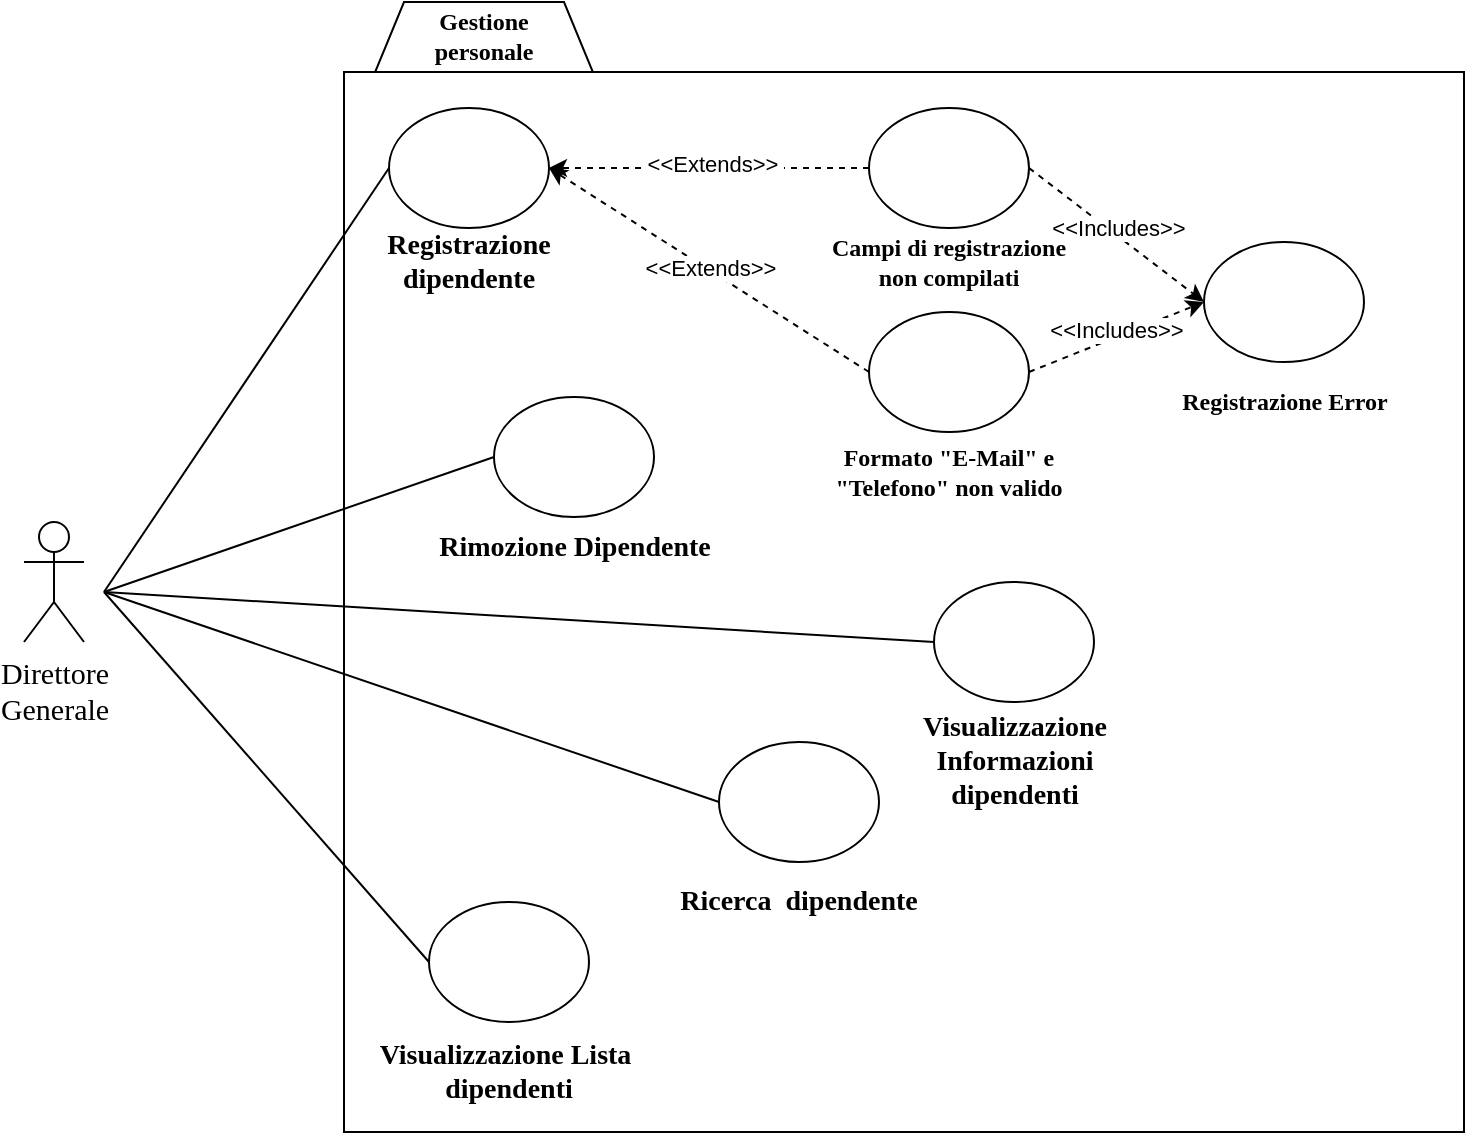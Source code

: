 <mxfile version="13.10.4" type="github">
  <diagram id="VMwvuHMHmn4qF0MscLtu" name="Page-1">
    <mxGraphModel dx="2374" dy="1144" grid="1" gridSize="10" guides="1" tooltips="1" connect="1" arrows="1" fold="1" page="1" pageScale="1" pageWidth="827" pageHeight="1169" math="0" shadow="0">
      <root>
        <mxCell id="0" />
        <mxCell id="1" parent="0" />
        <mxCell id="gUlx6FJKL10JjqpR3l20-1" value="" style="shape=hexagon;perimeter=hexagonPerimeter2;whiteSpace=wrap;html=1;fixedSize=1;" parent="1" vertex="1">
          <mxGeometry x="210" y="70" width="120" height="97" as="geometry" />
        </mxCell>
        <mxCell id="gUlx6FJKL10JjqpR3l20-3" value="" style="rounded=0;whiteSpace=wrap;html=1;" parent="1" vertex="1">
          <mxGeometry x="200" y="105" width="560" height="530" as="geometry" />
        </mxCell>
        <mxCell id="gUlx6FJKL10JjqpR3l20-6" value="&lt;div&gt;&lt;font face=&quot;Times New Roman&quot;&gt;&lt;span style=&quot;font-size: 14px&quot;&gt;&lt;b&gt;Ricerca &amp;nbsp;dipendente&lt;/b&gt;&lt;/span&gt;&lt;/font&gt;&lt;/div&gt;" style="text;html=1;strokeColor=none;fillColor=none;align=center;verticalAlign=middle;whiteSpace=wrap;rounded=0;" parent="1" vertex="1">
          <mxGeometry x="355" y="510" width="145" height="20" as="geometry" />
        </mxCell>
        <mxCell id="gUlx6FJKL10JjqpR3l20-7" value="&lt;div align=&quot;center&quot;&gt;&lt;font face=&quot;Times New Roman&quot;&gt;&lt;b&gt;Gestione&lt;/b&gt;&lt;/font&gt;&lt;/div&gt;&lt;div align=&quot;center&quot;&gt;&lt;font face=&quot;Times New Roman&quot;&gt;&lt;b&gt;personale&lt;/b&gt;&lt;/font&gt;&lt;/div&gt;" style="text;html=1;strokeColor=none;fillColor=none;align=center;verticalAlign=middle;whiteSpace=wrap;rounded=0;" parent="1" vertex="1">
          <mxGeometry x="250" y="77" width="40" height="20" as="geometry" />
        </mxCell>
        <mxCell id="gUlx6FJKL10JjqpR3l20-8" value="&lt;div&gt;&lt;br&gt;&lt;/div&gt;&lt;div&gt;&lt;br&gt;&lt;/div&gt;&lt;div&gt;&lt;br&gt;&lt;/div&gt;&lt;div&gt;&lt;br&gt;&lt;/div&gt;&lt;div&gt;&lt;br&gt;&lt;/div&gt;&lt;div&gt;&lt;br&gt;&lt;/div&gt;" style="ellipse;whiteSpace=wrap;html=1;" parent="1" vertex="1">
          <mxGeometry x="495" y="360" width="80" height="60" as="geometry" />
        </mxCell>
        <mxCell id="gUlx6FJKL10JjqpR3l20-9" value="&lt;div&gt;&lt;br&gt;&lt;/div&gt;&lt;div&gt;&lt;br&gt;&lt;/div&gt;&lt;div&gt;&lt;br&gt;&lt;/div&gt;&lt;div&gt;&lt;br&gt;&lt;/div&gt;&lt;div&gt;&lt;br&gt;&lt;/div&gt;&lt;div&gt;&lt;br&gt;&lt;/div&gt;" style="ellipse;whiteSpace=wrap;html=1;" parent="1" vertex="1">
          <mxGeometry x="242.5" y="520" width="80" height="60" as="geometry" />
        </mxCell>
        <mxCell id="gUlx6FJKL10JjqpR3l20-10" value="&lt;div&gt;&lt;br&gt;&lt;/div&gt;&lt;div&gt;&lt;br&gt;&lt;/div&gt;&lt;div&gt;&lt;br&gt;&lt;/div&gt;&lt;div&gt;&lt;br&gt;&lt;/div&gt;&lt;div&gt;&lt;br&gt;&lt;/div&gt;&lt;div&gt;&lt;br&gt;&lt;/div&gt;" style="ellipse;whiteSpace=wrap;html=1;" parent="1" vertex="1">
          <mxGeometry x="387.5" y="440" width="80" height="60" as="geometry" />
        </mxCell>
        <mxCell id="gUlx6FJKL10JjqpR3l20-11" value="" style="endArrow=none;html=1;entryX=0;entryY=0.5;entryDx=0;entryDy=0;exitX=1;exitY=0.333;exitDx=0;exitDy=0;exitPerimeter=0;" parent="1" target="dekUCGJpnBiWNdBBW9Px-8" edge="1">
          <mxGeometry width="50" height="50" relative="1" as="geometry">
            <mxPoint x="80" y="365" as="sourcePoint" />
            <mxPoint x="290" y="150" as="targetPoint" />
          </mxGeometry>
        </mxCell>
        <mxCell id="gUlx6FJKL10JjqpR3l20-12" value="" style="endArrow=none;html=1;entryX=0;entryY=0.5;entryDx=0;entryDy=0;exitX=1;exitY=0.333;exitDx=0;exitDy=0;exitPerimeter=0;" parent="1" target="gUlx6FJKL10JjqpR3l20-8" edge="1">
          <mxGeometry width="50" height="50" relative="1" as="geometry">
            <mxPoint x="80" y="365" as="sourcePoint" />
            <mxPoint x="330" y="350" as="targetPoint" />
          </mxGeometry>
        </mxCell>
        <mxCell id="gUlx6FJKL10JjqpR3l20-13" value="&lt;font face=&quot;Times New Roman&quot;&gt;&lt;span style=&quot;font-size: 14px&quot;&gt;&lt;b&gt;Rimozione Dipendente&lt;/b&gt;&lt;/span&gt;&lt;/font&gt;" style="text;html=1;strokeColor=none;fillColor=none;align=center;verticalAlign=middle;whiteSpace=wrap;rounded=0;" parent="1" vertex="1">
          <mxGeometry x="242.5" y="332.5" width="145" height="20" as="geometry" />
        </mxCell>
        <mxCell id="gUlx6FJKL10JjqpR3l20-14" value="&lt;font face=&quot;Times New Roman&quot;&gt;&lt;span style=&quot;font-size: 14px&quot;&gt;&lt;b&gt;Registrazione&lt;br&gt;dipendente&lt;br&gt;&lt;/b&gt;&lt;/span&gt;&lt;/font&gt;" style="text;html=1;strokeColor=none;fillColor=none;align=center;verticalAlign=middle;whiteSpace=wrap;rounded=0;" parent="1" vertex="1">
          <mxGeometry x="190" y="190" width="145" height="20" as="geometry" />
        </mxCell>
        <mxCell id="gUlx6FJKL10JjqpR3l20-15" value="&lt;font face=&quot;Times New Roman&quot;&gt;&lt;span style=&quot;font-size: 14px&quot;&gt;&lt;b&gt;Visualizzazione Informazioni dipendenti&lt;/b&gt;&lt;/span&gt;&lt;/font&gt;" style="text;html=1;strokeColor=none;fillColor=none;align=center;verticalAlign=middle;whiteSpace=wrap;rounded=0;" parent="1" vertex="1">
          <mxGeometry x="462.5" y="440" width="145" height="20" as="geometry" />
        </mxCell>
        <mxCell id="gUlx6FJKL10JjqpR3l20-16" value="&lt;font face=&quot;Times New Roman&quot;&gt;&lt;span style=&quot;font-size: 14px&quot;&gt;&lt;b&gt;Visualizzazione Lista&amp;nbsp;&lt;br&gt;dipendenti&lt;br&gt;&lt;/b&gt;&lt;/span&gt;&lt;/font&gt;" style="text;html=1;strokeColor=none;fillColor=none;align=center;verticalAlign=middle;whiteSpace=wrap;rounded=0;" parent="1" vertex="1">
          <mxGeometry x="210" y="595" width="145" height="20" as="geometry" />
        </mxCell>
        <mxCell id="gUlx6FJKL10JjqpR3l20-17" value="&lt;div&gt;&lt;br&gt;&lt;/div&gt;&lt;div&gt;&lt;br&gt;&lt;/div&gt;&lt;div&gt;&lt;br&gt;&lt;/div&gt;&lt;div&gt;&lt;br&gt;&lt;/div&gt;&lt;div&gt;&lt;br&gt;&lt;/div&gt;&lt;div&gt;&lt;br&gt;&lt;/div&gt;" style="ellipse;whiteSpace=wrap;html=1;" parent="1" vertex="1">
          <mxGeometry x="275" y="267.5" width="80" height="60" as="geometry" />
        </mxCell>
        <mxCell id="gUlx6FJKL10JjqpR3l20-18" value="" style="endArrow=none;html=1;exitX=0;exitY=0.5;exitDx=0;exitDy=0;entryX=1;entryY=0.333;entryDx=0;entryDy=0;entryPerimeter=0;" parent="1" source="gUlx6FJKL10JjqpR3l20-17" edge="1">
          <mxGeometry width="50" height="50" relative="1" as="geometry">
            <mxPoint x="370" y="320" as="sourcePoint" />
            <mxPoint x="80" y="365" as="targetPoint" />
          </mxGeometry>
        </mxCell>
        <mxCell id="gUlx6FJKL10JjqpR3l20-20" value="" style="endArrow=none;html=1;exitX=1;exitY=0.333;exitDx=0;exitDy=0;entryX=0;entryY=0.5;entryDx=0;entryDy=0;exitPerimeter=0;" parent="1" target="gUlx6FJKL10JjqpR3l20-10" edge="1">
          <mxGeometry width="50" height="50" relative="1" as="geometry">
            <mxPoint x="80" y="365" as="sourcePoint" />
            <mxPoint x="450" y="410" as="targetPoint" />
          </mxGeometry>
        </mxCell>
        <mxCell id="gUlx6FJKL10JjqpR3l20-21" value="" style="endArrow=none;html=1;entryX=0;entryY=0.5;entryDx=0;entryDy=0;exitX=1;exitY=0.333;exitDx=0;exitDy=0;exitPerimeter=0;" parent="1" target="gUlx6FJKL10JjqpR3l20-9" edge="1">
          <mxGeometry width="50" height="50" relative="1" as="geometry">
            <mxPoint x="80" y="365" as="sourcePoint" />
            <mxPoint x="450" y="410" as="targetPoint" />
          </mxGeometry>
        </mxCell>
        <mxCell id="dekUCGJpnBiWNdBBW9Px-7" value="" style="endArrow=classic;html=1;dashed=1;entryX=1;entryY=0.5;entryDx=0;entryDy=0;exitX=0;exitY=0.5;exitDx=0;exitDy=0;" parent="1" source="dekUCGJpnBiWNdBBW9Px-9" target="dekUCGJpnBiWNdBBW9Px-8" edge="1">
          <mxGeometry width="50" height="50" relative="1" as="geometry">
            <mxPoint x="510" y="149.5" as="sourcePoint" />
            <mxPoint x="380" y="149.5" as="targetPoint" />
          </mxGeometry>
        </mxCell>
        <mxCell id="dekUCGJpnBiWNdBBW9Px-10" value="&amp;nbsp;&amp;lt;&amp;lt;Extends&amp;gt;&amp;gt;&amp;nbsp;" style="edgeLabel;html=1;align=center;verticalAlign=middle;resizable=0;points=[];" parent="dekUCGJpnBiWNdBBW9Px-7" vertex="1" connectable="0">
          <mxGeometry x="-0.013" y="1" relative="1" as="geometry">
            <mxPoint y="-3" as="offset" />
          </mxGeometry>
        </mxCell>
        <mxCell id="dekUCGJpnBiWNdBBW9Px-8" value="&lt;div&gt;&lt;br&gt;&lt;/div&gt;&lt;div&gt;&lt;br&gt;&lt;/div&gt;&lt;div&gt;&lt;br&gt;&lt;/div&gt;&lt;div&gt;&lt;br&gt;&lt;/div&gt;&lt;div&gt;&lt;br&gt;&lt;/div&gt;&lt;div&gt;&lt;br&gt;&lt;/div&gt;" style="ellipse;whiteSpace=wrap;html=1;" parent="1" vertex="1">
          <mxGeometry x="222.5" y="123" width="80" height="60" as="geometry" />
        </mxCell>
        <mxCell id="dekUCGJpnBiWNdBBW9Px-9" value="&lt;div&gt;&lt;br&gt;&lt;/div&gt;&lt;div&gt;&lt;br&gt;&lt;/div&gt;&lt;div&gt;&lt;br&gt;&lt;/div&gt;&lt;div&gt;&lt;br&gt;&lt;/div&gt;&lt;div&gt;&lt;br&gt;&lt;/div&gt;&lt;div&gt;&lt;br&gt;&lt;/div&gt;" style="ellipse;whiteSpace=wrap;html=1;" parent="1" vertex="1">
          <mxGeometry x="462.5" y="123" width="80" height="60" as="geometry" />
        </mxCell>
        <mxCell id="dekUCGJpnBiWNdBBW9Px-11" value="&lt;div&gt;&lt;b&gt;&lt;font face=&quot;Times New Roman&quot;&gt;Campi di registrazione&lt;/font&gt;&lt;/b&gt;&lt;/div&gt;&lt;div&gt;&lt;b&gt;&lt;font face=&quot;Times New Roman&quot;&gt;non compilat&lt;/font&gt;&lt;font face=&quot;Times New Roman&quot;&gt;i&lt;/font&gt;&lt;br&gt;&lt;/b&gt;&lt;/div&gt;" style="text;html=1;strokeColor=none;fillColor=none;align=center;verticalAlign=middle;whiteSpace=wrap;rounded=0;" parent="1" vertex="1">
          <mxGeometry x="430" y="190" width="145" height="20" as="geometry" />
        </mxCell>
        <mxCell id="dekUCGJpnBiWNdBBW9Px-14" value="&lt;font face=&quot;Times New Roman&quot; style=&quot;font-size: 15px&quot;&gt;Direttore &lt;br&gt;Generale&lt;/font&gt;" style="shape=umlActor;verticalLabelPosition=bottom;verticalAlign=top;html=1;outlineConnect=0;" parent="1" vertex="1">
          <mxGeometry x="40" y="330" width="30" height="60" as="geometry" />
        </mxCell>
        <mxCell id="AYw72ABhMMP1xOl2mASa-2" value="" style="endArrow=classic;html=1;dashed=1;entryX=1;entryY=0.5;entryDx=0;entryDy=0;exitX=0;exitY=0.5;exitDx=0;exitDy=0;" edge="1" parent="1" source="AYw72ABhMMP1xOl2mASa-4" target="dekUCGJpnBiWNdBBW9Px-8">
          <mxGeometry width="50" height="50" relative="1" as="geometry">
            <mxPoint x="517.5" y="261.5" as="sourcePoint" />
            <mxPoint x="310" y="265" as="targetPoint" />
          </mxGeometry>
        </mxCell>
        <mxCell id="AYw72ABhMMP1xOl2mASa-3" value="&amp;nbsp;&amp;lt;&amp;lt;Extends&amp;gt;&amp;gt;&amp;nbsp;" style="edgeLabel;html=1;align=center;verticalAlign=middle;resizable=0;points=[];" vertex="1" connectable="0" parent="AYw72ABhMMP1xOl2mASa-2">
          <mxGeometry x="-0.013" y="1" relative="1" as="geometry">
            <mxPoint y="-3" as="offset" />
          </mxGeometry>
        </mxCell>
        <mxCell id="AYw72ABhMMP1xOl2mASa-4" value="&lt;div&gt;&lt;br&gt;&lt;/div&gt;&lt;div&gt;&lt;br&gt;&lt;/div&gt;&lt;div&gt;&lt;br&gt;&lt;/div&gt;&lt;div&gt;&lt;br&gt;&lt;/div&gt;&lt;div&gt;&lt;br&gt;&lt;/div&gt;&lt;div&gt;&lt;br&gt;&lt;/div&gt;" style="ellipse;whiteSpace=wrap;html=1;" vertex="1" parent="1">
          <mxGeometry x="462.5" y="225" width="80" height="60" as="geometry" />
        </mxCell>
        <mxCell id="AYw72ABhMMP1xOl2mASa-5" value="&lt;font face=&quot;Times New Roman&quot;&gt;&lt;b&gt;Formato &quot;E-Mail&quot; e &quot;Telefono&quot; non valido&lt;/b&gt;&lt;/font&gt;" style="text;html=1;strokeColor=none;fillColor=none;align=center;verticalAlign=middle;whiteSpace=wrap;rounded=0;" vertex="1" parent="1">
          <mxGeometry x="430" y="295" width="145" height="20" as="geometry" />
        </mxCell>
        <mxCell id="AYw72ABhMMP1xOl2mASa-6" value="&lt;div&gt;&lt;br&gt;&lt;/div&gt;&lt;div&gt;&lt;br&gt;&lt;/div&gt;&lt;div&gt;&lt;br&gt;&lt;/div&gt;&lt;div&gt;&lt;br&gt;&lt;/div&gt;&lt;div&gt;&lt;br&gt;&lt;/div&gt;&lt;div&gt;&lt;br&gt;&lt;/div&gt;" style="ellipse;whiteSpace=wrap;html=1;" vertex="1" parent="1">
          <mxGeometry x="630" y="190" width="80" height="60" as="geometry" />
        </mxCell>
        <mxCell id="AYw72ABhMMP1xOl2mASa-7" value="&lt;font face=&quot;Times New Roman&quot;&gt;&lt;b&gt;Registrazione Error&lt;/b&gt;&lt;/font&gt;" style="text;html=1;strokeColor=none;fillColor=none;align=center;verticalAlign=middle;whiteSpace=wrap;rounded=0;" vertex="1" parent="1">
          <mxGeometry x="597.5" y="260" width="145" height="20" as="geometry" />
        </mxCell>
        <mxCell id="AYw72ABhMMP1xOl2mASa-8" value="" style="endArrow=classic;html=1;dashed=1;entryX=0;entryY=0.5;entryDx=0;entryDy=0;exitX=1;exitY=0.5;exitDx=0;exitDy=0;" edge="1" parent="1" source="dekUCGJpnBiWNdBBW9Px-9" target="AYw72ABhMMP1xOl2mASa-6">
          <mxGeometry width="50" height="50" relative="1" as="geometry">
            <mxPoint x="720" y="380" as="sourcePoint" />
            <mxPoint x="560" y="380" as="targetPoint" />
          </mxGeometry>
        </mxCell>
        <mxCell id="AYw72ABhMMP1xOl2mASa-9" value="&amp;nbsp;&amp;lt;&amp;lt;Includes&amp;gt;&amp;gt;&amp;nbsp;" style="edgeLabel;html=1;align=center;verticalAlign=middle;resizable=0;points=[];" vertex="1" connectable="0" parent="AYw72ABhMMP1xOl2mASa-8">
          <mxGeometry x="-0.013" y="1" relative="1" as="geometry">
            <mxPoint y="-3" as="offset" />
          </mxGeometry>
        </mxCell>
        <mxCell id="AYw72ABhMMP1xOl2mASa-10" value="" style="endArrow=classic;html=1;dashed=1;entryX=0;entryY=0.5;entryDx=0;entryDy=0;exitX=1;exitY=0.5;exitDx=0;exitDy=0;" edge="1" parent="1" source="AYw72ABhMMP1xOl2mASa-4">
          <mxGeometry width="50" height="50" relative="1" as="geometry">
            <mxPoint x="542.5" y="153" as="sourcePoint" />
            <mxPoint x="630" y="220" as="targetPoint" />
          </mxGeometry>
        </mxCell>
        <mxCell id="AYw72ABhMMP1xOl2mASa-11" value="&amp;nbsp;&amp;lt;&amp;lt;Includes&amp;gt;&amp;gt;&amp;nbsp;" style="edgeLabel;html=1;align=center;verticalAlign=middle;resizable=0;points=[];" vertex="1" connectable="0" parent="AYw72ABhMMP1xOl2mASa-10">
          <mxGeometry x="-0.013" y="1" relative="1" as="geometry">
            <mxPoint y="-3" as="offset" />
          </mxGeometry>
        </mxCell>
      </root>
    </mxGraphModel>
  </diagram>
</mxfile>

